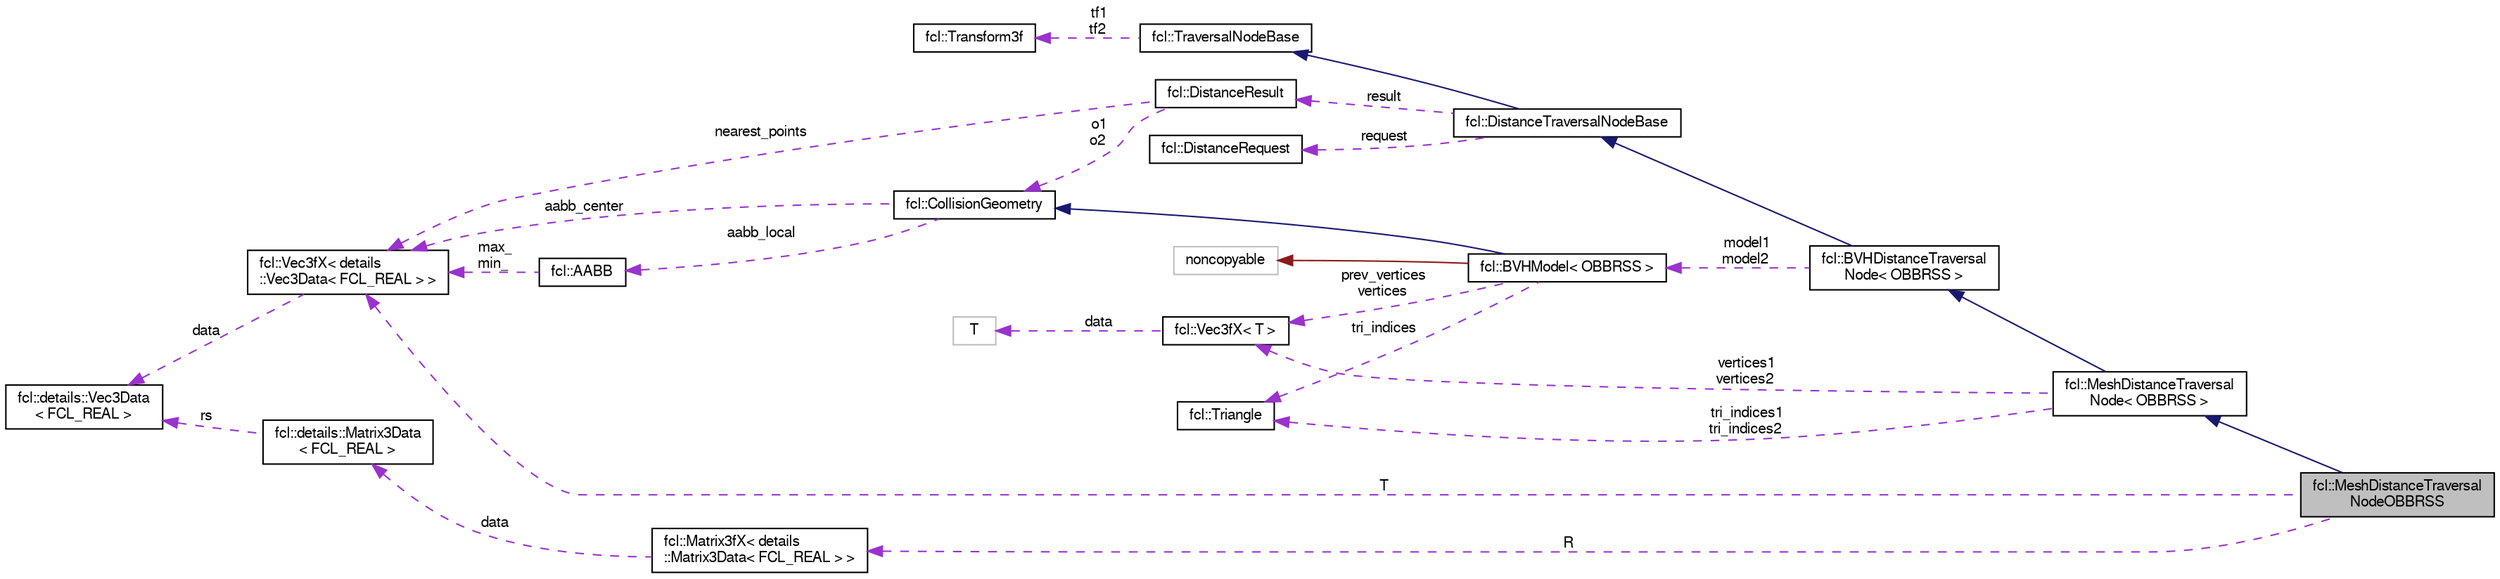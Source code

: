 digraph "fcl::MeshDistanceTraversalNodeOBBRSS"
{
  edge [fontname="FreeSans",fontsize="10",labelfontname="FreeSans",labelfontsize="10"];
  node [fontname="FreeSans",fontsize="10",shape=record];
  rankdir="LR";
  Node1 [label="fcl::MeshDistanceTraversal\lNodeOBBRSS",height=0.2,width=0.4,color="black", fillcolor="grey75", style="filled" fontcolor="black"];
  Node2 -> Node1 [dir="back",color="midnightblue",fontsize="10",style="solid",fontname="FreeSans"];
  Node2 [label="fcl::MeshDistanceTraversal\lNode\< OBBRSS \>",height=0.2,width=0.4,color="black", fillcolor="white", style="filled",URL="$a00098.html"];
  Node3 -> Node2 [dir="back",color="midnightblue",fontsize="10",style="solid",fontname="FreeSans"];
  Node3 [label="fcl::BVHDistanceTraversal\lNode\< OBBRSS \>",height=0.2,width=0.4,color="black", fillcolor="white", style="filled",URL="$a00016.html"];
  Node4 -> Node3 [dir="back",color="midnightblue",fontsize="10",style="solid",fontname="FreeSans"];
  Node4 [label="fcl::DistanceTraversalNodeBase",height=0.2,width=0.4,color="black", fillcolor="white", style="filled",URL="$a00046.html",tooltip="Node structure encoding the information required for distance traversal. "];
  Node5 -> Node4 [dir="back",color="midnightblue",fontsize="10",style="solid",fontname="FreeSans"];
  Node5 [label="fcl::TraversalNodeBase",height=0.2,width=0.4,color="black", fillcolor="white", style="filled",URL="$a00214.html",tooltip="Node structure encoding the information required for traversal. "];
  Node6 -> Node5 [dir="back",color="darkorchid3",fontsize="10",style="dashed",label=" tf1\ntf2" ,fontname="FreeSans"];
  Node6 [label="fcl::Transform3f",height=0.2,width=0.4,color="black", fillcolor="white", style="filled",URL="$a00212.html",tooltip="Simple transform class used locally by InterpMotion. "];
  Node7 -> Node4 [dir="back",color="darkorchid3",fontsize="10",style="dashed",label=" result" ,fontname="FreeSans"];
  Node7 [label="fcl::DistanceResult",height=0.2,width=0.4,color="black", fillcolor="white", style="filled",URL="$a00045.html",tooltip="distance result "];
  Node8 -> Node7 [dir="back",color="darkorchid3",fontsize="10",style="dashed",label=" nearest_points" ,fontname="FreeSans"];
  Node8 [label="fcl::Vec3fX\< details\l::Vec3Data\< FCL_REAL \> \>",height=0.2,width=0.4,color="black", fillcolor="white", style="filled",URL="$a00223.html"];
  Node9 -> Node8 [dir="back",color="darkorchid3",fontsize="10",style="dashed",label=" data" ,fontname="FreeSans"];
  Node9 [label="fcl::details::Vec3Data\l\< FCL_REAL \>",height=0.2,width=0.4,color="black", fillcolor="white", style="filled",URL="$a00222.html"];
  Node10 -> Node7 [dir="back",color="darkorchid3",fontsize="10",style="dashed",label=" o1\no2" ,fontname="FreeSans"];
  Node10 [label="fcl::CollisionGeometry",height=0.2,width=0.4,color="black", fillcolor="white", style="filled",URL="$a00028.html",tooltip="The geometry for the object for collision or distance computation. "];
  Node8 -> Node10 [dir="back",color="darkorchid3",fontsize="10",style="dashed",label=" aabb_center" ,fontname="FreeSans"];
  Node11 -> Node10 [dir="back",color="darkorchid3",fontsize="10",style="dashed",label=" aabb_local" ,fontname="FreeSans"];
  Node11 [label="fcl::AABB",height=0.2,width=0.4,color="black", fillcolor="white", style="filled",URL="$a00003.html",tooltip="A class describing the AABB collision structure, which is a box in 3D space determined by two diagona..."];
  Node8 -> Node11 [dir="back",color="darkorchid3",fontsize="10",style="dashed",label=" max_\nmin_" ,fontname="FreeSans"];
  Node12 -> Node4 [dir="back",color="darkorchid3",fontsize="10",style="dashed",label=" request" ,fontname="FreeSans"];
  Node12 [label="fcl::DistanceRequest",height=0.2,width=0.4,color="black", fillcolor="white", style="filled",URL="$a00044.html",tooltip="request to the distance computation "];
  Node13 -> Node3 [dir="back",color="darkorchid3",fontsize="10",style="dashed",label=" model1\nmodel2" ,fontname="FreeSans"];
  Node13 [label="fcl::BVHModel\< OBBRSS \>",height=0.2,width=0.4,color="black", fillcolor="white", style="filled",URL="$a00018.html"];
  Node10 -> Node13 [dir="back",color="midnightblue",fontsize="10",style="solid",fontname="FreeSans"];
  Node14 -> Node13 [dir="back",color="firebrick4",fontsize="10",style="solid",fontname="FreeSans"];
  Node14 [label="noncopyable",height=0.2,width=0.4,color="grey75", fillcolor="white", style="filled"];
  Node15 -> Node13 [dir="back",color="darkorchid3",fontsize="10",style="dashed",label=" prev_vertices\nvertices" ,fontname="FreeSans"];
  Node15 [label="fcl::Vec3fX\< T \>",height=0.2,width=0.4,color="black", fillcolor="white", style="filled",URL="$a00223.html",tooltip="Vector3 class wrapper. The core data is in the template parameter class. "];
  Node16 -> Node15 [dir="back",color="darkorchid3",fontsize="10",style="dashed",label=" data" ,fontname="FreeSans"];
  Node16 [label="T",height=0.2,width=0.4,color="grey75", fillcolor="white", style="filled"];
  Node17 -> Node13 [dir="back",color="darkorchid3",fontsize="10",style="dashed",label=" tri_indices" ,fontname="FreeSans"];
  Node17 [label="fcl::Triangle",height=0.2,width=0.4,color="black", fillcolor="white", style="filled",URL="$a00215.html",tooltip="Triangle with 3 indices for points. "];
  Node15 -> Node2 [dir="back",color="darkorchid3",fontsize="10",style="dashed",label=" vertices1\nvertices2" ,fontname="FreeSans"];
  Node17 -> Node2 [dir="back",color="darkorchid3",fontsize="10",style="dashed",label=" tri_indices1\ntri_indices2" ,fontname="FreeSans"];
  Node8 -> Node1 [dir="back",color="darkorchid3",fontsize="10",style="dashed",label=" T" ,fontname="FreeSans"];
  Node18 -> Node1 [dir="back",color="darkorchid3",fontsize="10",style="dashed",label=" R" ,fontname="FreeSans"];
  Node18 [label="fcl::Matrix3fX\< details\l::Matrix3Data\< FCL_REAL \> \>",height=0.2,width=0.4,color="black", fillcolor="white", style="filled",URL="$a00088.html"];
  Node19 -> Node18 [dir="back",color="darkorchid3",fontsize="10",style="dashed",label=" data" ,fontname="FreeSans"];
  Node19 [label="fcl::details::Matrix3Data\l\< FCL_REAL \>",height=0.2,width=0.4,color="black", fillcolor="white", style="filled",URL="$a00087.html"];
  Node9 -> Node19 [dir="back",color="darkorchid3",fontsize="10",style="dashed",label=" rs" ,fontname="FreeSans"];
}
